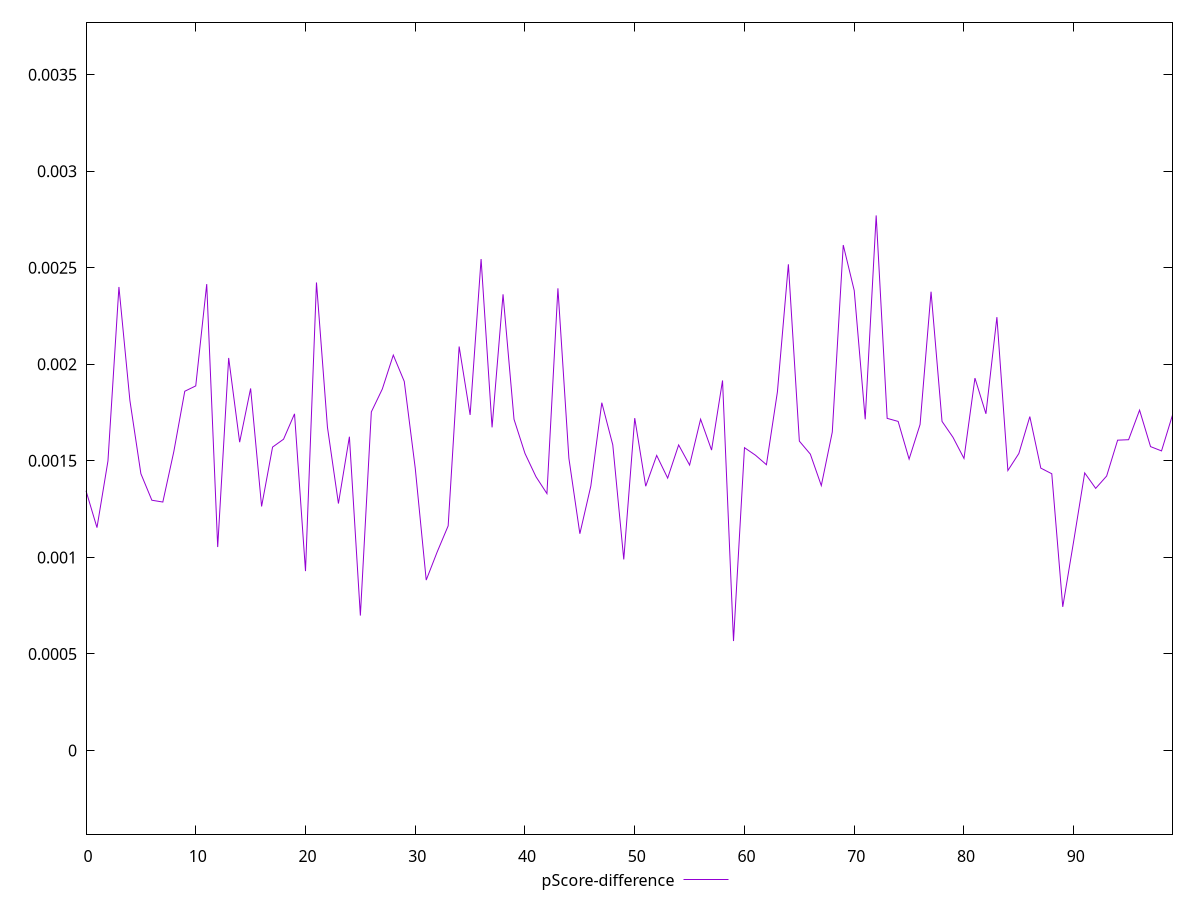 reset

$pScoreDifference <<EOF
0 0.0013451065438510046
1 0.0011542384018569107
2 0.0014993712741404597
3 0.0024004462094908696
4 0.0018126310860051564
5 0.0014336035277440207
6 0.001296114898622247
7 0.0012867277798295218
8 0.0015477118785209854
9 0.001860436982432545
10 0.001888190214700547
11 0.0024152348943025093
12 0.001053554480575869
13 0.002032906416898461
14 0.0015965561500409509
15 0.0018749700033606764
16 0.0012639049774307853
17 0.001571259616705678
18 0.0016120864817692482
19 0.0017434713403849944
20 0.0009291733965867133
21 0.002423682066320154
22 0.0016743214617618296
23 0.0012789377969982807
24 0.0016249810138926346
25 0.0006986811666709336
26 0.0017535563534720744
27 0.0018719211559846682
28 0.002047697591261999
29 0.0019111659426795935
30 0.0014620538419418683
31 0.0008826266404033944
32 0.001028491819327848
33 0.0011634506877540307
34 0.0020920688745178495
35 0.0017378193903301309
36 0.0025450086217777557
37 0.0016733240868147536
38 0.0023625551893522445
39 0.0017151173027921685
40 0.001538274984591359
41 0.0014178689070518669
42 0.0013304984827766653
43 0.0023934020380775856
44 0.0015134921562133252
45 0.0011225676604023072
46 0.0013699710771317708
47 0.0018011519961423916
48 0.0015825800556916736
49 0.0009895066240603878
50 0.0017211778131716038
51 0.0013685493637901613
52 0.0015280898422203038
53 0.0014107191790394547
54 0.0015823678289235144
55 0.001478214449280868
56 0.001715658353249161
57 0.0015557865855897468
58 0.0019162652414144166
59 0.0005670178100332102
60 0.0015681957303338434
61 0.0015292793136264526
62 0.001480062541930116
63 0.0018571006645311527
64 0.0025178411998185712
65 0.001602166414353956
66 0.0015348211058329175
67 0.0013719611915490315
68 0.0016490390575563119
69 0.0026175433760849964
70 0.0023818866796290195
71 0.001715095218556284
72 0.0027710305185152384
73 0.0017200741343741388
74 0.001704224601744242
75 0.0015092104661458272
76 0.0016882866962791843
77 0.00237601509422114
78 0.0017044567044526282
79 0.001621753161026418
80 0.0015125707695340385
81 0.0019285915578569623
82 0.0017437246760196867
83 0.0022442156756347087
84 0.0014499725131282837
85 0.0015380731625880273
86 0.0017292314398242858
87 0.0014623585381551285
88 0.0014332189011190266
89 0.0007438569094060377
90 0.0010857169999689553
91 0.0014376187366330617
92 0.001357533885798734
93 0.0014214025235372851
94 0.0016070940704497882
95 0.001609501394339019
96 0.0017625768471641878
97 0.0015737861574968148
98 0.001551497942705149
99 0.0017372793888236204
EOF

set key outside below
set xrange [0:99]
set yrange [-0.00043298218996678985:0.0037710305185152384]
set trange [-0.00043298218996678985:0.0037710305185152384]
set terminal svg size 640, 500 enhanced background rgb 'white'
set output "reports/report_00030_2021-02-24T20-42-31.540Z/first-contentful-paint/samples/agenda/pScore-difference/values.svg"

plot $pScoreDifference title "pScore-difference" with line

reset
